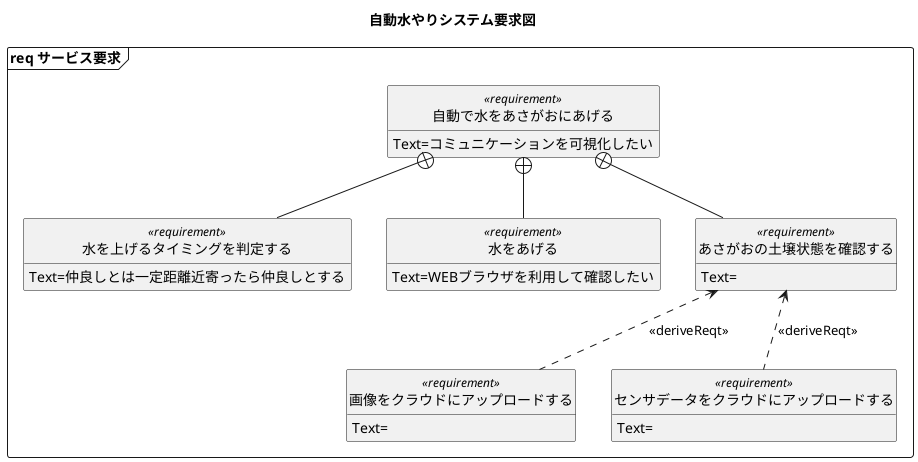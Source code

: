 @startuml

hide circle
hide empty members
hide method

!define REQ1 自動で水をあさがおにあげる 
!define REQ2 水を上げるタイミングを判定する
!define REQ3 水をあげる
!define REQ4 あさがおの土壌状態を確認する
!define REQ6 画像をクラウドにアップロードする
!define REQ7 センサデータをクラウドにアップロードする

!definelong req(name,txt,label)
class "name" as label <<requirement>> {
Text=txt
}
!enddefinelong

!definelong freq(name,txt,label)
class "name" as label <<functionalRequirement>> {
Text=txt
}
!enddefinelong

!definelong dcnstr(name,txt,label)
class "name" as label <<designConstraint>> {
Text=txt
}
!enddefinelong

!definelong dcnstr(name,txt,label)
class "name" as label <<designConstraint>> {
Text=txt
}
!enddefinelong

!definelong testcase(name,txt,label)
class "name" as label <<testCase>> {
Text=txt
}

!enddefinelong
!define nest(x,y) x +-- y
!define derive(x,y) x <.. y : <<deriveReqt>>
!define refine(x,y) x <.. y : <<refine>>
!define derivel(x,y) x <.. y : <<deriveReqt>> link


title 自動水やりシステム要求図

package "req サービス要求" <<Frame>> {
    req(REQ1,コミュニケーションを可視化したい,A1)
    req(REQ2,仲良しとは一定距離近寄ったら仲良しとする,A2)
    req(REQ3,WEBブラウザを利用して確認したい,A3)
    req(REQ4,,A4)
    req(REQ6,,A6)
    req(REQ7,,A7)

}

nest(A1,A2)
nest(A1,A3)
nest(A1,A4)

derive(A4,A6)
derive(A4,A7)

@enduml